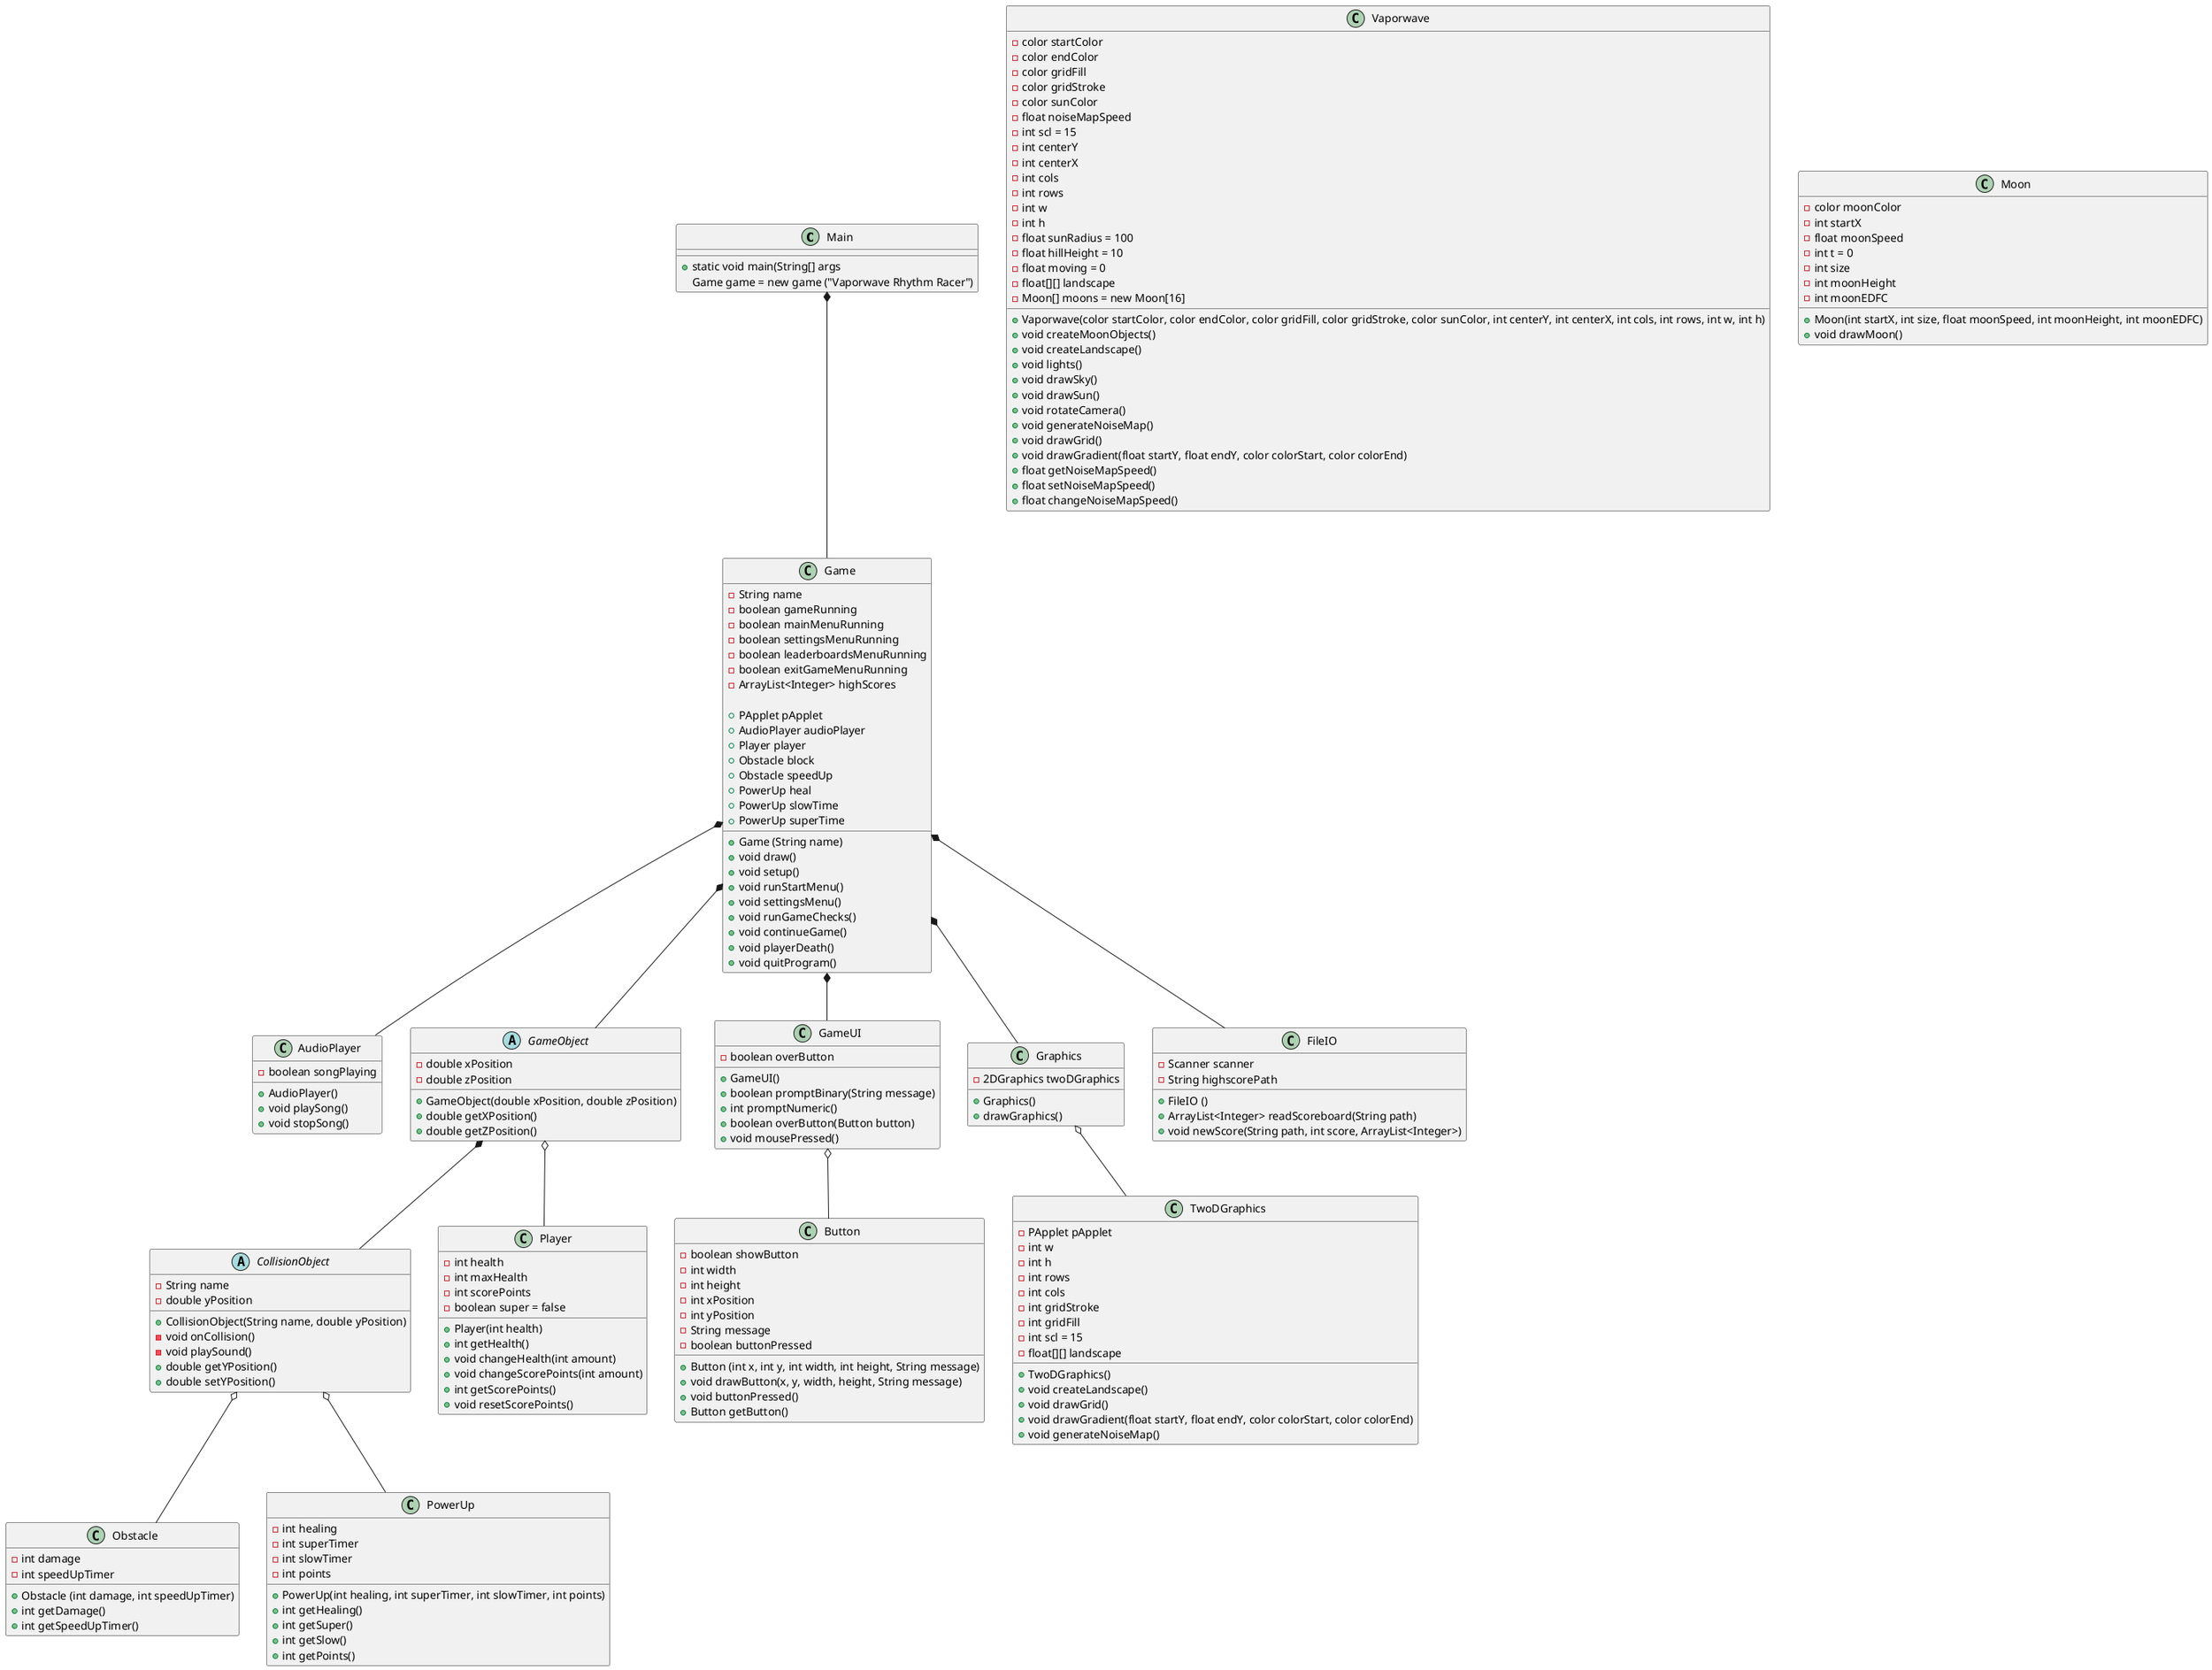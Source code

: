 @startuml
'https://plantuml.com/class-diagram

class Main {
+ static void main(String[] args
Game game = new game ("Vaporwave Rhythm Racer")
}

class Game {
- String name
- boolean gameRunning
- boolean mainMenuRunning
- boolean settingsMenuRunning
- boolean leaderboardsMenuRunning
- boolean exitGameMenuRunning
'maybe use tree map
- ArrayList<Integer> highScores

'objects
+ PApplet pApplet
+ AudioPlayer audioPlayer
+ Player player
+ Obstacle block
+ Obstacle speedUp
+ PowerUp heal
+ PowerUp slowTime
+ PowerUp superTime


'constructor
+ Game (String name)
+ void draw()
+ void setup()
+ void runStartMenu()
+ void settingsMenu()
'checks for player collisions
+ void runGameChecks()
+ void continueGame()
+ void playerDeath()
+ void quitProgram()
}

'extra feature for later
class AudioPlayer{
- boolean songPlaying

'constructor
+ AudioPlayer()
+ void playSong()
+ void stopSong()
}

'creates different obstacles
abstract class GameObject{
- double xPosition
- double zPosition

'constructor
+ GameObject(double xPosition, double zPosition)
+ double getXPosition()
+ double getZPosition()
}

abstract class CollisionObject{
- String name
- double yPosition

'constructor
+ CollisionObject(String name, double yPosition)
- void onCollision()
- void playSound()
+ double getYPosition()
+ double setYPosition()
}

'handles the player's input
class Player{
- int health
- int maxHealth
- int scorePoints
- boolean super = false

'constructor, set players health to 3 or w/e we want in the constructor & maxHealth
+ Player(int health)
+ int getHealth()
+ void changeHealth(int amount)
+ void changeScorePoints(int amount)
+ int getScorePoints()
+ void resetScorePoints()
}

class Obstacle{
- int damage
- int speedUpTimer

'constructor
+ Obstacle (int damage, int speedUpTimer)
+ int getDamage()
+ int getSpeedUpTimer()
'- boolean moreObstacles    adds more obstacles to the game for a short time
'- int moreObstaclesTimer
'- boolean hacked   add stuff to the screen that makes it hard to see the game
'- int hackedTimer
}

class PowerUp{
- int healing
- int superTimer
- int slowTimer
- int points

'constructor
+ PowerUp(int healing, int superTimer, int slowTimer, int points)
+ int getHealing()
+ int getSuper()
+ int getSlow()
+ int getPoints()
}

'creates buttons and general UI for the user to interact with
class GameUI{
- boolean overButton

'constructor
+ GameUI()
+ boolean promptBinary(String message)
+ int promptNumeric()
+ boolean overButton(Button button)
+ void mousePressed()
'+ void createSlider()      check processing "Handles" example
}

class Button{
- boolean showButton
- int width
- int height
- int xPosition
- int yPosition
- String message
- boolean buttonPressed

'constructor
+ Button (int x, int y, int width, int height, String message)
+ void drawButton(x, y, width, height, String message)
+ void buttonPressed()
+ Button getButton()
}

class Graphics{
'- Vaporwave vaporwave
- 2DGraphics twoDGraphics

'constructor
+ Graphics()
+ drawGraphics()
}

class Vaporwave{
- color startColor
- color endColor
- color gridFill
- color gridStroke
- color sunColor
'vi skal have en variabel til spillets fart, altså noiseMapSpeed
- float noiseMapSpeed
- int scl = 15
- int centerY
- int centerX
- int cols
- int rows
- int w
- int h
- float sunRadius = 100
- float hillHeight = 10
- float moving = 0
- float[][] landscape
- Moon[] moons = new Moon[16]
'constructor
+ Vaporwave(color startColor, color endColor, color gridFill, color gridStroke, color sunColor, int centerY, int centerX, int cols, int rows, int w, int h)
+ void createMoonObjects()
+ void createLandscape()
+ void lights()
+ void drawSky()
+ void drawSun()
+ void rotateCamera()
+ void generateNoiseMap()
+ void drawGrid()
+ void drawGradient(float startY, float endY, color colorStart, color colorEnd)
'De følgende metoder burde kaldes til at få banen til at følge med resten af spillets speed
+ float getNoiseMapSpeed()
+ float setNoiseMapSpeed()
+ float changeNoiseMapSpeed()

}

class TwoDGraphics{
- PApplet pApplet
- int w
- int h
- int rows
- int cols
- int gridStroke
- int gridFill
- int scl = 15
- float[][] landscape
'constructor
+ TwoDGraphics()
+ void createLandscape()
+ void drawGrid()
+ void drawGradient(float startY, float endY, color colorStart, color colorEnd)
+ void generateNoiseMap()
}

class Moon{
 - color moonColor
' color moonColor = color(160, 255, 255); check if IntelliJ can do color like this
 - int startX
 - float moonSpeed
 - int t = 0
 - int size
 - int moonHeight
 - int moonEDFC
 'constructor
 + Moon(int startX, int size, float moonSpeed, int moonHeight, int moonEDFC)
 + void drawMoon()
}

'handles highscores
class FileIO{
- Scanner scanner
- String highscorePath

'constructor
+ FileIO ()
' use treeMap to sort list, so that the highest highscore gets displayed in the top
+ ArrayList<Integer> readScoreboard(String path)
+ void newScore(String path, int score, ArrayList<Integer>)
}

Main *-- Game
Game *-- FileIO
Game *-- GameUI
Game *-- GameObject
Game *-- Graphics
Game *-- AudioPlayer
GameObject o-- Player
GameObject *-- CollisionObject
CollisionObject o-- Obstacle
CollisionObject o-- PowerUp
GameUI o-- Button
Graphics o-- TwoDGraphics
'Graphics o-- Vaporwave
'Vaporwave o-- Moon

@enduml